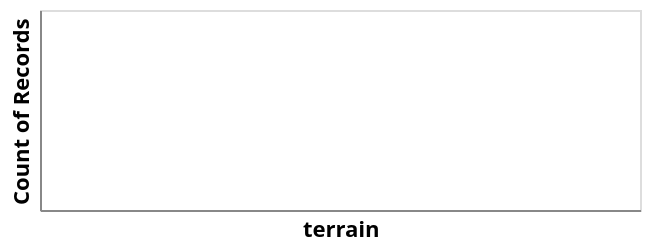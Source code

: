 {
  "$schema": "https://vega.github.io/schema/vega-lite/v3.json",
  "description": "CacheViz terrain histogram",
  "data": {
    "values": []
  },
  "width": 300,
  "height": 100,
  "mark": "bar",
  "selection": {
    "terrain": {
      "type": "multi",
      "resolve": "global"
    }
  },
  "encoding": {
    "x": {
      "field": "terrain",
      "type": "ordinal"
    },
    "y": {
      "aggregate": "count",
      "type": "quantitative"
    }
  }
}

